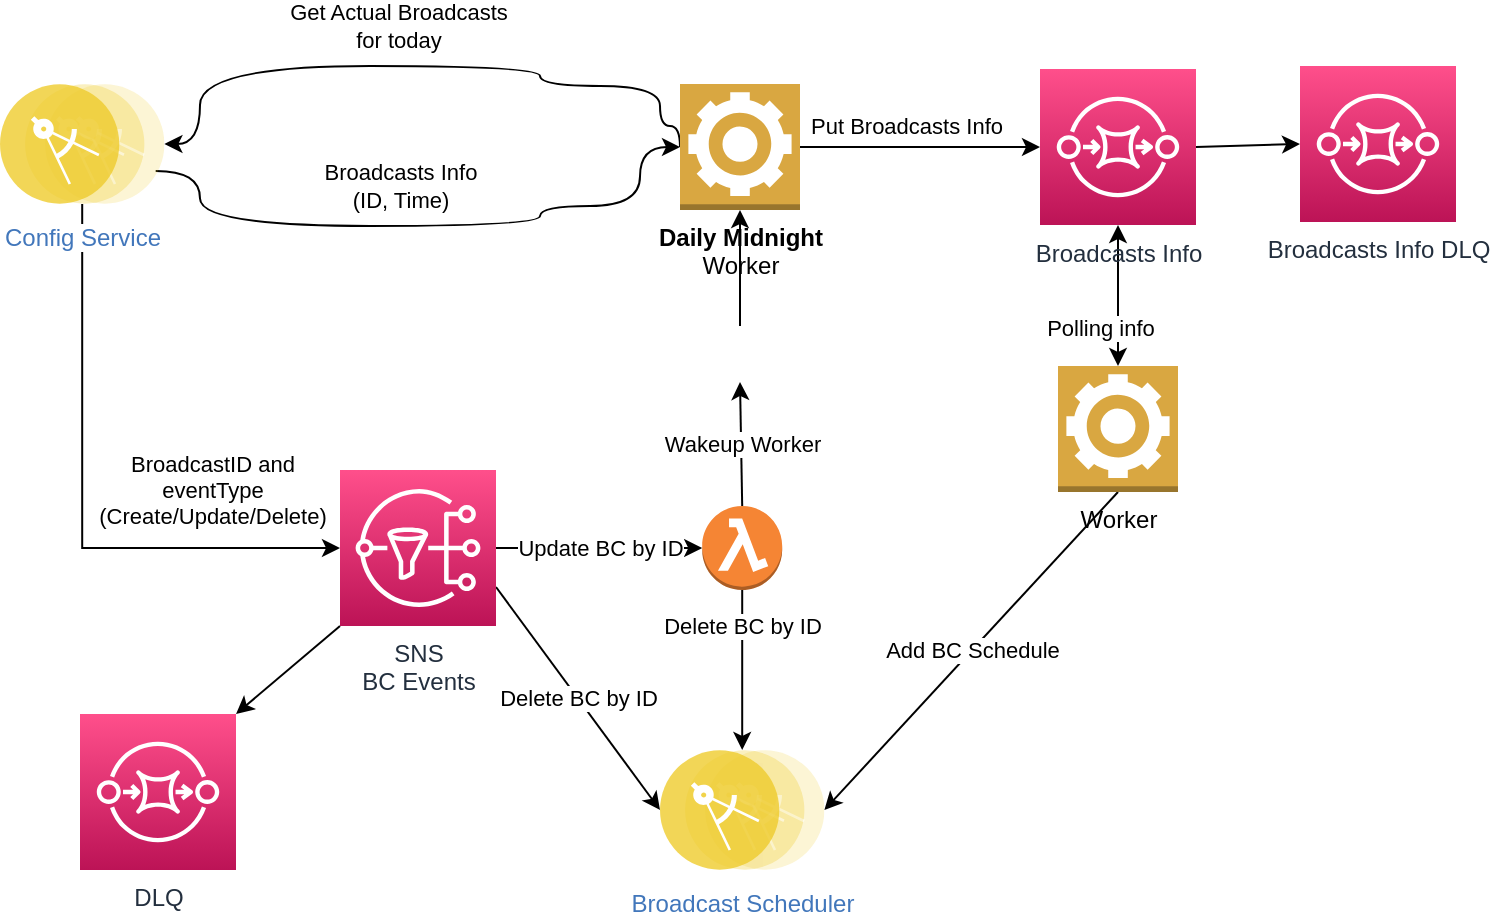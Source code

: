 <mxfile version="17.3.0" type="device" pages="3"><diagram id="-Bb0H158biBvRuLvc1aj" name="Listener"><mxGraphModel dx="1316" dy="834" grid="1" gridSize="10" guides="1" tooltips="1" connect="1" arrows="1" fold="1" page="1" pageScale="1" pageWidth="1100" pageHeight="850" math="0" shadow="0"><root><mxCell id="0"/><mxCell id="1" parent="0"/><mxCell id="agBlCVMo1HFrGYpHpt5Z-6" value="BroadcastID and&lt;br&gt;eventType&lt;br&gt;(Create/Update/Delete)" style="edgeStyle=orthogonalEdgeStyle;rounded=0;orthogonalLoop=1;jettySize=auto;html=1;exitX=0.5;exitY=1;exitDx=0;exitDy=0;startArrow=none;startFill=0;entryX=0;entryY=0.5;entryDx=0;entryDy=0;entryPerimeter=0;" edge="1" parent="1" source="agBlCVMo1HFrGYpHpt5Z-1" target="agBlCVMo1HFrGYpHpt5Z-21"><mxGeometry x="0.574" y="29" relative="1" as="geometry"><Array as="points"><mxPoint x="51" y="281"/></Array><mxPoint as="offset"/></mxGeometry></mxCell><mxCell id="agBlCVMo1HFrGYpHpt5Z-17" value="Broadcasts Info&lt;br&gt;(ID, Time)" style="edgeStyle=orthogonalEdgeStyle;curved=1;rounded=0;orthogonalLoop=1;jettySize=auto;html=1;exitX=1;exitY=0.75;exitDx=0;exitDy=0;startArrow=none;startFill=0;entryX=0;entryY=0.5;entryDx=0;entryDy=0;entryPerimeter=0;" edge="1" parent="1" source="agBlCVMo1HFrGYpHpt5Z-1" target="agBlCVMo1HFrGYpHpt5Z-12"><mxGeometry x="-0.09" y="20" relative="1" as="geometry"><Array as="points"><mxPoint x="110" y="92"/><mxPoint x="110" y="120"/><mxPoint x="280" y="120"/><mxPoint x="280" y="110"/><mxPoint x="330" y="110"/><mxPoint x="330" y="81"/></Array><mxPoint as="offset"/></mxGeometry></mxCell><mxCell id="agBlCVMo1HFrGYpHpt5Z-1" value="Config Service" style="aspect=fixed;perimeter=ellipsePerimeter;html=1;align=center;shadow=0;dashed=0;fontColor=#4277BB;labelBackgroundColor=#ffffff;fontSize=12;spacingTop=3;image;image=img/lib/ibm/applications/microservice.svg;" vertex="1" parent="1"><mxGeometry x="10" y="49" width="82.2" height="60" as="geometry"/></mxCell><mxCell id="agBlCVMo1HFrGYpHpt5Z-13" value="Get Actual Broadcasts&lt;br&gt;for today" style="rounded=0;orthogonalLoop=1;jettySize=auto;html=1;entryX=1;entryY=0.5;entryDx=0;entryDy=0;startArrow=none;startFill=0;edgeStyle=orthogonalEdgeStyle;curved=1;exitX=0;exitY=0.5;exitDx=0;exitDy=0;exitPerimeter=0;" edge="1" parent="1" source="agBlCVMo1HFrGYpHpt5Z-12" target="agBlCVMo1HFrGYpHpt5Z-1"><mxGeometry x="0.085" y="-20" relative="1" as="geometry"><Array as="points"><mxPoint x="350" y="70"/><mxPoint x="340" y="70"/><mxPoint x="340" y="50"/><mxPoint x="280" y="50"/><mxPoint x="280" y="40"/><mxPoint x="110" y="40"/><mxPoint x="110" y="79"/></Array><mxPoint x="1" as="offset"/></mxGeometry></mxCell><mxCell id="agBlCVMo1HFrGYpHpt5Z-14" value="Put Broadcasts Info" style="rounded=0;orthogonalLoop=1;jettySize=auto;html=1;exitX=1;exitY=0.5;exitDx=0;exitDy=0;exitPerimeter=0;startArrow=none;startFill=0;entryX=0;entryY=0.5;entryDx=0;entryDy=0;entryPerimeter=0;" edge="1" parent="1" source="agBlCVMo1HFrGYpHpt5Z-12" target="agBlCVMo1HFrGYpHpt5Z-33"><mxGeometry x="-0.123" y="12" relative="1" as="geometry"><mxPoint x="540" y="81.654" as="targetPoint"/><mxPoint y="1" as="offset"/></mxGeometry></mxCell><mxCell id="agBlCVMo1HFrGYpHpt5Z-12" value="&lt;b&gt;Daily Midnight&lt;br&gt;&lt;/b&gt;Worker" style="outlineConnect=0;dashed=0;verticalLabelPosition=bottom;verticalAlign=top;align=center;html=1;shape=mxgraph.aws3.worker;fillColor=#D9A741;gradientColor=none;" vertex="1" parent="1"><mxGeometry x="350" y="49" width="60" height="63" as="geometry"/></mxCell><mxCell id="agBlCVMo1HFrGYpHpt5Z-26" value="Delete BC by ID" style="rounded=0;orthogonalLoop=1;jettySize=auto;html=1;exitX=1;exitY=0.75;exitDx=0;exitDy=0;exitPerimeter=0;startArrow=none;startFill=0;entryX=0;entryY=0.5;entryDx=0;entryDy=0;" edge="1" parent="1" source="agBlCVMo1HFrGYpHpt5Z-21" target="agBlCVMo1HFrGYpHpt5Z-22"><mxGeometry relative="1" as="geometry"><mxPoint x="420" y="237.977" as="targetPoint"/></mxGeometry></mxCell><mxCell id="agBlCVMo1HFrGYpHpt5Z-27" value="Update BC by ID" style="edgeStyle=none;rounded=0;orthogonalLoop=1;jettySize=auto;html=1;exitX=1;exitY=0.5;exitDx=0;exitDy=0;exitPerimeter=0;startArrow=none;startFill=0;entryX=0;entryY=0.5;entryDx=0;entryDy=0;entryPerimeter=0;" edge="1" parent="1" source="agBlCVMo1HFrGYpHpt5Z-21" target="agBlCVMo1HFrGYpHpt5Z-28"><mxGeometry relative="1" as="geometry"><mxPoint x="420" y="270" as="targetPoint"/></mxGeometry></mxCell><mxCell id="8nMkqjkr9yVX-f_p-y4v-2" style="rounded=0;orthogonalLoop=1;jettySize=auto;html=1;exitX=0;exitY=1;exitDx=0;exitDy=0;exitPerimeter=0;entryX=1;entryY=0;entryDx=0;entryDy=0;entryPerimeter=0;startArrow=none;startFill=0;" edge="1" parent="1" source="agBlCVMo1HFrGYpHpt5Z-21" target="8nMkqjkr9yVX-f_p-y4v-1"><mxGeometry relative="1" as="geometry"/></mxCell><mxCell id="agBlCVMo1HFrGYpHpt5Z-21" value="SNS&lt;br&gt;BC Events" style="sketch=0;points=[[0,0,0],[0.25,0,0],[0.5,0,0],[0.75,0,0],[1,0,0],[0,1,0],[0.25,1,0],[0.5,1,0],[0.75,1,0],[1,1,0],[0,0.25,0],[0,0.5,0],[0,0.75,0],[1,0.25,0],[1,0.5,0],[1,0.75,0]];outlineConnect=0;fontColor=#232F3E;gradientColor=#FF4F8B;gradientDirection=north;fillColor=#BC1356;strokeColor=#ffffff;dashed=0;verticalLabelPosition=bottom;verticalAlign=top;align=center;html=1;fontSize=12;fontStyle=0;aspect=fixed;shape=mxgraph.aws4.resourceIcon;resIcon=mxgraph.aws4.sns;" vertex="1" parent="1"><mxGeometry x="180" y="242" width="78" height="78" as="geometry"/></mxCell><UserObject label="Broadcast Scheduler" link="data:page/id,s8kXBIu_I9Y_4BusP3p6" id="agBlCVMo1HFrGYpHpt5Z-22"><mxCell style="aspect=fixed;perimeter=ellipsePerimeter;html=1;align=center;shadow=0;dashed=0;fontColor=#4277BB;labelBackgroundColor=#ffffff;fontSize=12;spacingTop=3;image;image=img/lib/ibm/applications/microservice.svg;" vertex="1" parent="1"><mxGeometry x="340" y="382" width="82.2" height="60" as="geometry"/></mxCell></UserObject><mxCell id="agBlCVMo1HFrGYpHpt5Z-29" value="Delete BC by ID" style="edgeStyle=none;rounded=0;orthogonalLoop=1;jettySize=auto;html=1;exitX=0.5;exitY=1;exitDx=0;exitDy=0;exitPerimeter=0;entryX=0.5;entryY=0;entryDx=0;entryDy=0;startArrow=none;startFill=0;" edge="1" parent="1" source="agBlCVMo1HFrGYpHpt5Z-28" target="agBlCVMo1HFrGYpHpt5Z-22"><mxGeometry x="-0.55" relative="1" as="geometry"><mxPoint as="offset"/></mxGeometry></mxCell><mxCell id="agBlCVMo1HFrGYpHpt5Z-31" value="Wakeup Worker" style="edgeStyle=none;rounded=0;orthogonalLoop=1;jettySize=auto;html=1;exitX=0.5;exitY=0;exitDx=0;exitDy=0;exitPerimeter=0;entryX=0.5;entryY=1;entryDx=0;entryDy=0;startArrow=none;startFill=0;" edge="1" parent="1" source="agBlCVMo1HFrGYpHpt5Z-28" target="agBlCVMo1HFrGYpHpt5Z-30"><mxGeometry relative="1" as="geometry"/></mxCell><mxCell id="agBlCVMo1HFrGYpHpt5Z-28" value="" style="outlineConnect=0;dashed=0;verticalLabelPosition=bottom;verticalAlign=top;align=center;html=1;shape=mxgraph.aws3.lambda_function;fillColor=#F58534;gradientColor=none;" vertex="1" parent="1"><mxGeometry x="361.1" y="260" width="40" height="42" as="geometry"/></mxCell><mxCell id="agBlCVMo1HFrGYpHpt5Z-32" style="edgeStyle=none;rounded=0;orthogonalLoop=1;jettySize=auto;html=1;exitX=0.5;exitY=0;exitDx=0;exitDy=0;entryX=0.5;entryY=1;entryDx=0;entryDy=0;entryPerimeter=0;startArrow=none;startFill=0;" edge="1" parent="1" source="agBlCVMo1HFrGYpHpt5Z-30" target="agBlCVMo1HFrGYpHpt5Z-12"><mxGeometry relative="1" as="geometry"/></mxCell><mxCell id="agBlCVMo1HFrGYpHpt5Z-30" value="" style="shape=image;html=1;verticalAlign=top;verticalLabelPosition=bottom;labelBackgroundColor=#ffffff;imageAspect=0;aspect=fixed;image=https://cdn0.iconfinder.com/data/icons/math-business-icon-set/93/1_15-128.png" vertex="1" parent="1"><mxGeometry x="366" y="170" width="28" height="28" as="geometry"/></mxCell><mxCell id="agBlCVMo1HFrGYpHpt5Z-36" style="edgeStyle=none;rounded=0;orthogonalLoop=1;jettySize=auto;html=1;exitX=1;exitY=0.5;exitDx=0;exitDy=0;exitPerimeter=0;entryX=0;entryY=0.5;entryDx=0;entryDy=0;entryPerimeter=0;startArrow=none;startFill=0;" edge="1" parent="1" source="agBlCVMo1HFrGYpHpt5Z-33" target="agBlCVMo1HFrGYpHpt5Z-35"><mxGeometry relative="1" as="geometry"/></mxCell><mxCell id="agBlCVMo1HFrGYpHpt5Z-37" value="Polling info" style="edgeStyle=none;rounded=0;orthogonalLoop=1;jettySize=auto;html=1;exitX=0.5;exitY=1;exitDx=0;exitDy=0;exitPerimeter=0;startArrow=classic;startFill=1;" edge="1" parent="1" source="agBlCVMo1HFrGYpHpt5Z-33" target="agBlCVMo1HFrGYpHpt5Z-34"><mxGeometry x="0.433" y="-9" relative="1" as="geometry"><mxPoint y="1" as="offset"/></mxGeometry></mxCell><mxCell id="agBlCVMo1HFrGYpHpt5Z-33" value="Broadcasts Info" style="sketch=0;points=[[0,0,0],[0.25,0,0],[0.5,0,0],[0.75,0,0],[1,0,0],[0,1,0],[0.25,1,0],[0.5,1,0],[0.75,1,0],[1,1,0],[0,0.25,0],[0,0.5,0],[0,0.75,0],[1,0.25,0],[1,0.5,0],[1,0.75,0]];outlineConnect=0;fontColor=#232F3E;gradientColor=#FF4F8B;gradientDirection=north;fillColor=#BC1356;strokeColor=#ffffff;dashed=0;verticalLabelPosition=bottom;verticalAlign=top;align=center;html=1;fontSize=12;fontStyle=0;aspect=fixed;shape=mxgraph.aws4.resourceIcon;resIcon=mxgraph.aws4.sqs;" vertex="1" parent="1"><mxGeometry x="530" y="41.5" width="78" height="78" as="geometry"/></mxCell><mxCell id="agBlCVMo1HFrGYpHpt5Z-40" value="Add BC Schedule" style="edgeStyle=none;rounded=0;orthogonalLoop=1;jettySize=auto;html=1;exitX=0.5;exitY=1;exitDx=0;exitDy=0;exitPerimeter=0;entryX=1;entryY=0.5;entryDx=0;entryDy=0;startArrow=none;startFill=0;" edge="1" parent="1" source="agBlCVMo1HFrGYpHpt5Z-34" target="agBlCVMo1HFrGYpHpt5Z-22"><mxGeometry relative="1" as="geometry"/></mxCell><mxCell id="agBlCVMo1HFrGYpHpt5Z-34" value="Worker" style="outlineConnect=0;dashed=0;verticalLabelPosition=bottom;verticalAlign=top;align=center;html=1;shape=mxgraph.aws3.worker;fillColor=#D9A741;gradientColor=none;" vertex="1" parent="1"><mxGeometry x="539" y="190" width="60" height="63" as="geometry"/></mxCell><mxCell id="agBlCVMo1HFrGYpHpt5Z-35" value="Broadcasts Info DLQ" style="sketch=0;points=[[0,0,0],[0.25,0,0],[0.5,0,0],[0.75,0,0],[1,0,0],[0,1,0],[0.25,1,0],[0.5,1,0],[0.75,1,0],[1,1,0],[0,0.25,0],[0,0.5,0],[0,0.75,0],[1,0.25,0],[1,0.5,0],[1,0.75,0]];outlineConnect=0;fontColor=#232F3E;gradientColor=#FF4F8B;gradientDirection=north;fillColor=#BC1356;strokeColor=#ffffff;dashed=0;verticalLabelPosition=bottom;verticalAlign=top;align=center;html=1;fontSize=12;fontStyle=0;aspect=fixed;shape=mxgraph.aws4.resourceIcon;resIcon=mxgraph.aws4.sqs;" vertex="1" parent="1"><mxGeometry x="660" y="40" width="78" height="78" as="geometry"/></mxCell><mxCell id="8nMkqjkr9yVX-f_p-y4v-1" value="DLQ" style="sketch=0;points=[[0,0,0],[0.25,0,0],[0.5,0,0],[0.75,0,0],[1,0,0],[0,1,0],[0.25,1,0],[0.5,1,0],[0.75,1,0],[1,1,0],[0,0.25,0],[0,0.5,0],[0,0.75,0],[1,0.25,0],[1,0.5,0],[1,0.75,0]];outlineConnect=0;fontColor=#232F3E;gradientColor=#FF4F8B;gradientDirection=north;fillColor=#BC1356;strokeColor=#ffffff;dashed=0;verticalLabelPosition=bottom;verticalAlign=top;align=center;html=1;fontSize=12;fontStyle=0;aspect=fixed;shape=mxgraph.aws4.resourceIcon;resIcon=mxgraph.aws4.sqs;" vertex="1" parent="1"><mxGeometry x="50" y="364" width="78" height="78" as="geometry"/></mxCell></root></mxGraphModel></diagram><diagram id="s8kXBIu_I9Y_4BusP3p6" name="Scheduler"><mxGraphModel dx="1316" dy="834" grid="1" gridSize="10" guides="1" tooltips="1" connect="1" arrows="1" fold="1" page="1" pageScale="1" pageWidth="1100" pageHeight="850" math="0" shadow="0"><root><mxCell id="0"/><mxCell id="1" parent="0"/><mxCell id="yP23DhAnHr2Arf2oZ5I1-1" value="AWS Aurora" style="swimlane;html=1;fontColor=#1010A3;" vertex="1" parent="1"><mxGeometry x="190" y="230" width="200" height="125" as="geometry"/></mxCell><mxCell id="yP23DhAnHr2Arf2oZ5I1-2" value="AWS RDS PostgreSQL" style="swimlane;html=1;fontColor=#1010A3;" vertex="1" parent="yP23DhAnHr2Arf2oZ5I1-1"><mxGeometry x="20" y="25.5" width="160" height="94" as="geometry"/></mxCell><mxCell id="yP23DhAnHr2Arf2oZ5I1-3" value="BroadCast Schedule" style="aspect=fixed;html=1;points=[];align=center;image;fontSize=12;image=img/lib/azure2/databases/Azure_Database_PostgreSQL_Server.svg;fontColor=default;fontStyle=1" vertex="1" parent="yP23DhAnHr2Arf2oZ5I1-2"><mxGeometry x="57.24" y="25" width="33.01" height="44" as="geometry"/></mxCell><mxCell id="zgRh3wq5NoHpjgVpb-Wm-1" value="" style="ellipse;html=1;shape=startState;fillColor=#000000;strokeColor=#ff0000;" vertex="1" parent="1"><mxGeometry x="60" y="125" width="30" height="30" as="geometry"/></mxCell><mxCell id="zgRh3wq5NoHpjgVpb-Wm-2" value="Add BC Schedule" style="edgeStyle=orthogonalEdgeStyle;html=1;verticalAlign=bottom;endArrow=open;endSize=8;strokeColor=#ff0000;rounded=0;entryX=0;entryY=0.5;entryDx=0;entryDy=0;exitX=1;exitY=0.5;exitDx=0;exitDy=0;" edge="1" source="zgRh3wq5NoHpjgVpb-Wm-1" parent="1" target="zgRh3wq5NoHpjgVpb-Wm-3"><mxGeometry x="-0.143" y="5" relative="1" as="geometry"><mxPoint x="75" y="215" as="targetPoint"/><mxPoint as="offset"/></mxGeometry></mxCell><mxCell id="HDdx_HV_hoRKFRpaemlK-1" style="edgeStyle=none;rounded=0;orthogonalLoop=1;jettySize=auto;html=1;exitX=0.5;exitY=1;exitDx=0;exitDy=0;entryX=0.5;entryY=0;entryDx=0;entryDy=0;startArrow=none;startFill=0;" edge="1" parent="1" source="zgRh3wq5NoHpjgVpb-Wm-3" target="yP23DhAnHr2Arf2oZ5I1-1"><mxGeometry relative="1" as="geometry"/></mxCell><mxCell id="41rAq4j0G_OMg07Qi0Df-5" style="edgeStyle=orthogonalEdgeStyle;rounded=0;orthogonalLoop=1;jettySize=auto;html=1;exitX=1;exitY=0.5;exitDx=0;exitDy=0;entryX=0;entryY=0.75;entryDx=0;entryDy=0;startArrow=none;startFill=0;" edge="1" parent="1" source="zgRh3wq5NoHpjgVpb-Wm-3" target="EpwJgMRHJg1XTBKFonrX-2"><mxGeometry relative="1" as="geometry"><mxPoint x="420" y="95" as="targetPoint"/></mxGeometry></mxCell><mxCell id="zgRh3wq5NoHpjgVpb-Wm-3" value="Save Broadcast Info&lt;br&gt;(ID, Time, UserID)" style="rounded=1;whiteSpace=wrap;html=1;" vertex="1" parent="1"><mxGeometry x="230" y="110" width="120" height="60" as="geometry"/></mxCell><mxCell id="41rAq4j0G_OMg07Qi0Df-4" style="edgeStyle=orthogonalEdgeStyle;rounded=0;orthogonalLoop=1;jettySize=auto;html=1;exitX=1;exitY=0.5;exitDx=0;exitDy=0;entryX=0;entryY=0.25;entryDx=0;entryDy=0;startArrow=none;startFill=0;" edge="1" parent="1" source="CousUF1Z42wKdG19r4-p-1" target="EpwJgMRHJg1XTBKFonrX-2"><mxGeometry relative="1" as="geometry"><mxPoint x="420" y="95" as="targetPoint"/></mxGeometry></mxCell><mxCell id="CousUF1Z42wKdG19r4-p-1" value="Delete Broadcast Info" style="rounded=1;whiteSpace=wrap;html=1;" vertex="1" parent="1"><mxGeometry x="230" y="30" width="120" height="60" as="geometry"/></mxCell><mxCell id="41rAq4j0G_OMg07Qi0Df-1" value="Delete BC by ID" style="rounded=0;orthogonalLoop=1;jettySize=auto;html=1;exitX=0.5;exitY=0;exitDx=0;exitDy=0;startArrow=none;startFill=0;entryX=0;entryY=0.5;entryDx=0;entryDy=0;edgeStyle=orthogonalEdgeStyle;" edge="1" parent="1" source="zgRh3wq5NoHpjgVpb-Wm-1" target="CousUF1Z42wKdG19r4-p-1"><mxGeometry relative="1" as="geometry"><mxPoint x="258" y="300.5" as="sourcePoint"/><mxPoint x="340" y="412" as="targetPoint"/></mxGeometry></mxCell><mxCell id="CU7K42SCtCX7LM6ArmLk-2" value="OnTime" style="edgeStyle=orthogonalEdgeStyle;rounded=0;orthogonalLoop=1;jettySize=auto;html=1;exitX=0.5;exitY=1;exitDx=0;exitDy=0;exitPerimeter=0;entryX=0.5;entryY=0;entryDx=0;entryDy=0;startArrow=none;startFill=0;" edge="1" parent="1" source="41rAq4j0G_OMg07Qi0Df-2" target="UYMLwoMpCwS4bPOMKTqW-5"><mxGeometry relative="1" as="geometry"><mxPoint x="979" y="180" as="targetPoint"/></mxGeometry></mxCell><mxCell id="41rAq4j0G_OMg07Qi0Df-2" value="" style="sketch=0;points=[[0,0,0],[0.25,0,0],[0.5,0,0],[0.75,0,0],[1,0,0],[0,1,0],[0.25,1,0],[0.5,1,0],[0.75,1,0],[1,1,0],[0,0.25,0],[0,0.5,0],[0,0.75,0],[1,0.25,0],[1,0.5,0],[1,0.75,0]];points=[[0,0,0],[0.25,0,0],[0.5,0,0],[0.75,0,0],[1,0,0],[0,1,0],[0.25,1,0],[0.5,1,0],[0.75,1,0],[1,1,0],[0,0.25,0],[0,0.5,0],[0,0.75,0],[1,0.25,0],[1,0.5,0],[1,0.75,0]];outlineConnect=0;fontColor=#232F3E;gradientColor=#F34482;gradientDirection=north;fillColor=#BC1356;strokeColor=#ffffff;dashed=0;verticalLabelPosition=bottom;verticalAlign=top;align=center;html=1;fontSize=12;fontStyle=0;aspect=fixed;shape=mxgraph.aws4.resourceIcon;resIcon=mxgraph.aws4.cloudwatch_2;" vertex="1" parent="1"><mxGeometry x="760" y="60" width="78" height="78" as="geometry"/></mxCell><mxCell id="41rAq4j0G_OMg07Qi0Df-7" value="Update Rule" style="edgeStyle=orthogonalEdgeStyle;rounded=0;orthogonalLoop=1;jettySize=auto;html=1;exitX=1;exitY=0.5;exitDx=0;exitDy=0;entryX=0;entryY=0.5;entryDx=0;entryDy=0;entryPerimeter=0;startArrow=none;startFill=0;" edge="1" parent="1" source="EpwJgMRHJg1XTBKFonrX-2" target="41rAq4j0G_OMg07Qi0Df-2"><mxGeometry relative="1" as="geometry"><mxPoint x="800" y="95" as="sourcePoint"/></mxGeometry></mxCell><mxCell id="EpwJgMRHJg1XTBKFonrX-4" value="" style="group" vertex="1" connectable="0" parent="1"><mxGeometry x="435" y="60" width="230" height="80" as="geometry"/></mxCell><mxCell id="EpwJgMRHJg1XTBKFonrX-2" value="" style="rounded=0;whiteSpace=wrap;html=1;" vertex="1" parent="EpwJgMRHJg1XTBKFonrX-4"><mxGeometry width="230" height="80" as="geometry"/></mxCell><mxCell id="EpwJgMRHJg1XTBKFonrX-1" value="" style="outlineConnect=0;dashed=0;verticalLabelPosition=bottom;verticalAlign=top;align=center;html=1;shape=mxgraph.aws3.lambda_function;fillColor=#F58534;gradientColor=none;" vertex="1" parent="EpwJgMRHJg1XTBKFonrX-4"><mxGeometry width="40" height="42" as="geometry"/></mxCell><mxCell id="EpwJgMRHJg1XTBKFonrX-3" value="Get the Earliest&lt;br&gt;Broadcast Info" style="rounded=1;whiteSpace=wrap;html=1;" vertex="1" parent="EpwJgMRHJg1XTBKFonrX-4"><mxGeometry x="90" y="10" width="120" height="60" as="geometry"/></mxCell><mxCell id="EpwJgMRHJg1XTBKFonrX-5" style="edgeStyle=orthogonalEdgeStyle;rounded=0;orthogonalLoop=1;jettySize=auto;html=1;exitX=1;exitY=0.25;exitDx=0;exitDy=0;entryX=0;entryY=0.5;entryDx=0;entryDy=0;startArrow=none;startFill=0;" edge="1" parent="1" source="yP23DhAnHr2Arf2oZ5I1-1" target="EpwJgMRHJg1XTBKFonrX-3"><mxGeometry relative="1" as="geometry"><Array as="points"><mxPoint x="480" y="275"/><mxPoint x="480" y="100"/></Array></mxGeometry></mxCell><mxCell id="EpwJgMRHJg1XTBKFonrX-12" value="" style="group" vertex="1" connectable="0" parent="1"><mxGeometry x="694" y="180" width="210" height="110" as="geometry"/></mxCell><mxCell id="UYMLwoMpCwS4bPOMKTqW-5" value="" style="rounded=0;whiteSpace=wrap;html=1;" vertex="1" parent="EpwJgMRHJg1XTBKFonrX-12"><mxGeometry width="210" height="110" as="geometry"/></mxCell><mxCell id="UYMLwoMpCwS4bPOMKTqW-6" value="" style="outlineConnect=0;dashed=0;verticalLabelPosition=bottom;verticalAlign=top;align=center;html=1;shape=mxgraph.aws3.lambda_function;fillColor=#F58534;gradientColor=none;" vertex="1" parent="EpwJgMRHJg1XTBKFonrX-12"><mxGeometry width="40" height="42" as="geometry"/></mxCell><mxCell id="UYMLwoMpCwS4bPOMKTqW-7" value="&lt;span style=&quot;font-size: 11px ; background-color: rgb(255 , 255 , 255)&quot;&gt;Get&amp;amp;Delete first and&lt;/span&gt;&lt;br style=&quot;font-size: 11px&quot;&gt;&lt;span style=&quot;font-size: 11px ; background-color: rgb(255 , 255 , 255)&quot;&gt;all following next 5 mins&lt;/span&gt;" style="rounded=1;whiteSpace=wrap;html=1;" vertex="1" parent="EpwJgMRHJg1XTBKFonrX-12"><mxGeometry x="70" y="30" width="120" height="60" as="geometry"/></mxCell><mxCell id="EpwJgMRHJg1XTBKFonrX-11" style="edgeStyle=orthogonalEdgeStyle;rounded=0;orthogonalLoop=1;jettySize=auto;html=1;exitX=0;exitY=0.5;exitDx=0;exitDy=0;entryX=0.283;entryY=1;entryDx=0;entryDy=0;entryPerimeter=0;startArrow=none;startFill=0;" edge="1" parent="1" source="UYMLwoMpCwS4bPOMKTqW-7" target="EpwJgMRHJg1XTBKFonrX-2"><mxGeometry relative="1" as="geometry"><Array as="points"><mxPoint x="500" y="240"/></Array></mxGeometry></mxCell><mxCell id="jytv4qmRRNJYmUWuBCVd-2" style="edgeStyle=orthogonalEdgeStyle;rounded=1;orthogonalLoop=1;jettySize=auto;html=1;exitX=1;exitY=0.5;exitDx=0;exitDy=0;exitPerimeter=0;entryX=0;entryY=0.5;entryDx=0;entryDy=0;fontSize=11;startArrow=none;startFill=0;endArrow=classic;endFill=1;" edge="1" parent="1" source="EpwJgMRHJg1XTBKFonrX-13" target="jytv4qmRRNJYmUWuBCVd-1"><mxGeometry relative="1" as="geometry"/></mxCell><mxCell id="tM63hMKdNVazGe695Pur-2" style="rounded=1;orthogonalLoop=1;jettySize=auto;html=1;exitX=0;exitY=1;exitDx=0;exitDy=0;exitPerimeter=0;entryX=1;entryY=0;entryDx=0;entryDy=0;entryPerimeter=0;fontSize=11;startArrow=none;startFill=0;endArrow=classic;endFill=1;" edge="1" parent="1" source="EpwJgMRHJg1XTBKFonrX-13" target="tM63hMKdNVazGe695Pur-1"><mxGeometry relative="1" as="geometry"/></mxCell><mxCell id="EpwJgMRHJg1XTBKFonrX-13" value="" style="sketch=0;points=[[0,0,0],[0.25,0,0],[0.5,0,0],[0.75,0,0],[1,0,0],[0,1,0],[0.25,1,0],[0.5,1,0],[0.75,1,0],[1,1,0],[0,0.25,0],[0,0.5,0],[0,0.75,0],[1,0.25,0],[1,0.5,0],[1,0.75,0]];outlineConnect=0;fontColor=#232F3E;gradientColor=#FF4F8B;gradientDirection=north;fillColor=#BC1356;strokeColor=#ffffff;dashed=0;verticalLabelPosition=bottom;verticalAlign=top;align=center;html=1;fontSize=12;fontStyle=0;aspect=fixed;shape=mxgraph.aws4.resourceIcon;resIcon=mxgraph.aws4.sns;" vertex="1" parent="1"><mxGeometry x="760" y="341" width="78" height="78" as="geometry"/></mxCell><mxCell id="EpwJgMRHJg1XTBKFonrX-14" style="edgeStyle=orthogonalEdgeStyle;rounded=0;orthogonalLoop=1;jettySize=auto;html=1;exitX=0.5;exitY=1;exitDx=0;exitDy=0;entryX=0.5;entryY=0;entryDx=0;entryDy=0;entryPerimeter=0;startArrow=none;startFill=0;" edge="1" parent="1" source="UYMLwoMpCwS4bPOMKTqW-5" target="EpwJgMRHJg1XTBKFonrX-13"><mxGeometry relative="1" as="geometry"/></mxCell><mxCell id="Fy08r-ou0ePwX-In2Bx4-2" style="edgeStyle=none;rounded=1;orthogonalLoop=1;jettySize=auto;html=1;exitX=0;exitY=0.5;exitDx=0;exitDy=0;exitPerimeter=0;entryX=1;entryY=0.25;entryDx=0;entryDy=0;fontSize=11;startArrow=none;startFill=0;endArrow=none;endFill=0;dashed=1;" edge="1" parent="1" source="Fy08r-ou0ePwX-In2Bx4-1" target="UYMLwoMpCwS4bPOMKTqW-7"><mxGeometry relative="1" as="geometry"/></mxCell><mxCell id="Fy08r-ou0ePwX-In2Bx4-1" value="&lt;code class=&quot;sql keyword&quot; style=&quot;box-sizing: border-box; border-radius: 2px; padding: 0px; background: inherit; color: rgb(68, 36, 169); font-family: &amp;quot;fira code&amp;quot;, monospace; font-size: 11px; text-align: left;&quot;&gt;DELETE&lt;/code&gt;&lt;span style=&quot;font-family: &amp;quot;fira code&amp;quot;, monospace; font-size: 11px; text-align: left;&quot;&gt;&amp;nbsp;&lt;/span&gt;&lt;code class=&quot;sql keyword&quot; style=&quot;box-sizing: border-box; border-radius: 2px; padding: 0px; background: inherit; color: rgb(68, 36, 169); font-family: &amp;quot;fira code&amp;quot;, monospace; font-size: 11px; text-align: left;&quot;&gt;FROM&lt;/code&gt;&lt;span style=&quot;font-family: &amp;quot;fira code&amp;quot;, monospace; font-size: 11px; text-align: left;&quot;&gt;&amp;nbsp;&lt;/span&gt;&lt;code class=&quot;sql plain&quot; style=&quot;box-sizing: border-box; border-radius: 2px; padding: 0px; background: inherit; font-family: &amp;quot;fira code&amp;quot;, monospace; font-size: 11px; text-align: left;&quot;&gt;table RETURNING *;&lt;/code&gt;" style="shape=note;whiteSpace=wrap;html=1;backgroundOutline=1;darkOpacity=0.05;fontSize=11;" vertex="1" parent="1"><mxGeometry x="930" y="205" width="160" height="60" as="geometry"/></mxCell><UserObject label="Broadcast Task Processor" link="data:page/id,uAiT3meOg9REKcwdYOHg" id="jytv4qmRRNJYmUWuBCVd-1"><mxCell style="aspect=fixed;perimeter=ellipsePerimeter;html=1;align=center;shadow=0;dashed=0;fontColor=#4277BB;labelBackgroundColor=#ffffff;fontSize=12;spacingTop=3;image;image=img/lib/ibm/applications/microservice.svg;" vertex="1" parent="1"><mxGeometry x="930" y="350" width="82.2" height="60" as="geometry"/></mxCell></UserObject><mxCell id="tM63hMKdNVazGe695Pur-1" value="DLQ" style="sketch=0;points=[[0,0,0],[0.25,0,0],[0.5,0,0],[0.75,0,0],[1,0,0],[0,1,0],[0.25,1,0],[0.5,1,0],[0.75,1,0],[1,1,0],[0,0.25,0],[0,0.5,0],[0,0.75,0],[1,0.25,0],[1,0.5,0],[1,0.75,0]];outlineConnect=0;fontColor=#232F3E;gradientColor=#FF4F8B;gradientDirection=north;fillColor=#BC1356;strokeColor=#ffffff;dashed=0;verticalLabelPosition=bottom;verticalAlign=top;align=center;html=1;fontSize=12;fontStyle=0;aspect=fixed;shape=mxgraph.aws4.resourceIcon;resIcon=mxgraph.aws4.sqs;" vertex="1" parent="1"><mxGeometry x="650" y="440" width="78" height="78" as="geometry"/></mxCell></root></mxGraphModel></diagram><diagram id="uAiT3meOg9REKcwdYOHg" name="TaskProcessor"><mxGraphModel dx="1316" dy="834" grid="1" gridSize="10" guides="1" tooltips="1" connect="1" arrows="1" fold="1" page="1" pageScale="1" pageWidth="1100" pageHeight="850" math="0" shadow="0"><root><mxCell id="0"/><mxCell id="1" parent="0"/><mxCell id="12oS3YBDlMcFENdRsD3m-1" value="Config Service" style="aspect=fixed;perimeter=ellipsePerimeter;html=1;align=center;shadow=0;dashed=0;fontColor=#4277BB;labelBackgroundColor=#ffffff;fontSize=12;spacingTop=3;image;image=img/lib/ibm/applications/microservice.svg;" vertex="1" parent="1"><mxGeometry x="900" y="120" width="82.2" height="60" as="geometry"/></mxCell><mxCell id="12oS3YBDlMcFENdRsD3m-2" value="UserID, Contact , Lists, Segements" style="edgeStyle=orthogonalEdgeStyle;rounded=0;orthogonalLoop=1;jettySize=auto;html=1;exitX=0;exitY=0.5;exitDx=0;exitDy=0;entryX=1;entryY=0.5;entryDx=0;entryDy=0;startArrow=none;startFill=0;" edge="1" parent="1" source="12oS3YBDlMcFENdRsD3m-1" target="12oS3YBDlMcFENdRsD3m-4"><mxGeometry relative="1" as="geometry"/></mxCell><mxCell id="12oS3YBDlMcFENdRsD3m-3" style="edgeStyle=orthogonalEdgeStyle;rounded=0;orthogonalLoop=1;jettySize=auto;html=1;exitX=0.5;exitY=1;exitDx=0;exitDy=0;entryX=0.5;entryY=0;entryDx=0;entryDy=0;startArrow=none;startFill=0;" edge="1" parent="1" source="12oS3YBDlMcFENdRsD3m-4" target="12oS3YBDlMcFENdRsD3m-7"><mxGeometry relative="1" as="geometry"/></mxCell><mxCell id="12oS3YBDlMcFENdRsD3m-4" value="Get BC Config" style="rounded=1;whiteSpace=wrap;html=1;" vertex="1" parent="1"><mxGeometry x="530" y="120" width="120" height="60" as="geometry"/></mxCell><mxCell id="12oS3YBDlMcFENdRsD3m-5" value="Message Template, Contact" style="edgeStyle=orthogonalEdgeStyle;rounded=0;orthogonalLoop=1;jettySize=auto;html=1;exitX=1;exitY=0.25;exitDx=0;exitDy=0;entryX=0;entryY=0.25;entryDx=0;entryDy=0;startArrow=none;startFill=0;" edge="1" parent="1" source="12oS3YBDlMcFENdRsD3m-7" target="12oS3YBDlMcFENdRsD3m-9"><mxGeometry relative="1" as="geometry"/></mxCell><mxCell id="12oS3YBDlMcFENdRsD3m-6" style="edgeStyle=orthogonalEdgeStyle;rounded=0;orthogonalLoop=1;jettySize=auto;html=1;exitX=0.5;exitY=1;exitDx=0;exitDy=0;entryX=0.5;entryY=0;entryDx=0;entryDy=0;startArrow=none;startFill=0;" edge="1" parent="1" source="12oS3YBDlMcFENdRsD3m-7" target="12oS3YBDlMcFENdRsD3m-16"><mxGeometry relative="1" as="geometry"/></mxCell><mxCell id="12oS3YBDlMcFENdRsD3m-7" value="Build Message for Each Contact" style="rounded=1;whiteSpace=wrap;html=1;" vertex="1" parent="1"><mxGeometry x="530" y="220" width="120" height="60" as="geometry"/></mxCell><mxCell id="12oS3YBDlMcFENdRsD3m-8" value="Personalized Message" style="edgeStyle=orthogonalEdgeStyle;rounded=0;orthogonalLoop=1;jettySize=auto;html=1;exitX=0;exitY=0.75;exitDx=0;exitDy=0;entryX=1;entryY=0.75;entryDx=0;entryDy=0;startArrow=none;startFill=0;" edge="1" parent="1" source="12oS3YBDlMcFENdRsD3m-9" target="12oS3YBDlMcFENdRsD3m-7"><mxGeometry relative="1" as="geometry"/></mxCell><mxCell id="12oS3YBDlMcFENdRsD3m-9" value="Message Builder" style="aspect=fixed;perimeter=ellipsePerimeter;html=1;align=center;shadow=0;dashed=0;fontColor=#4277BB;labelBackgroundColor=#ffffff;fontSize=12;spacingTop=3;image;image=img/lib/ibm/applications/microservice.svg;" vertex="1" parent="1"><mxGeometry x="900" y="230" width="82.2" height="60" as="geometry"/></mxCell><mxCell id="12oS3YBDlMcFENdRsD3m-10" style="edgeStyle=orthogonalEdgeStyle;rounded=1;orthogonalLoop=1;jettySize=auto;html=1;exitX=1;exitY=0.75;exitDx=0;exitDy=0;entryX=0;entryY=0.5;entryDx=0;entryDy=0;fontSize=11;startArrow=none;startFill=0;endArrow=classic;endFill=1;" edge="1" parent="1" source="12oS3YBDlMcFENdRsD3m-11" target="12oS3YBDlMcFENdRsD3m-18"><mxGeometry relative="1" as="geometry"><Array as="points"><mxPoint x="430" y="410"/></Array></mxGeometry></mxCell><mxCell id="12oS3YBDlMcFENdRsD3m-11" value="AWS Aurora" style="swimlane;html=1;fontColor=#1010A3;" vertex="1" parent="1"><mxGeometry x="250" y="300" width="180" height="150" as="geometry"/></mxCell><mxCell id="12oS3YBDlMcFENdRsD3m-12" value="AWS RDS PostgreSQL" style="swimlane;html=1;fontColor=#1010A3;" vertex="1" parent="12oS3YBDlMcFENdRsD3m-11"><mxGeometry x="10" y="30" width="160" height="104" as="geometry"/></mxCell><mxCell id="12oS3YBDlMcFENdRsD3m-13" value="BroadCast Tasks" style="aspect=fixed;html=1;points=[];align=center;image;fontSize=12;image=img/lib/azure2/databases/Azure_Database_PostgreSQL_Server.svg;fontColor=default;fontStyle=1" vertex="1" parent="12oS3YBDlMcFENdRsD3m-12"><mxGeometry x="59.74" y="25" width="40.51" height="54" as="geometry"/></mxCell><mxCell id="12oS3YBDlMcFENdRsD3m-14" style="edgeStyle=orthogonalEdgeStyle;orthogonalLoop=1;jettySize=auto;html=1;exitX=0;exitY=0.5;exitDx=0;exitDy=0;entryX=1;entryY=0.25;entryDx=0;entryDy=0;startArrow=none;startFill=0;rounded=1;" edge="1" parent="1" source="12oS3YBDlMcFENdRsD3m-16" target="12oS3YBDlMcFENdRsD3m-11"><mxGeometry relative="1" as="geometry"/></mxCell><mxCell id="12oS3YBDlMcFENdRsD3m-15" style="edgeStyle=none;rounded=1;orthogonalLoop=1;jettySize=auto;html=1;exitX=0.5;exitY=1;exitDx=0;exitDy=0;entryX=0.5;entryY=0;entryDx=0;entryDy=0;fontSize=11;startArrow=none;startFill=0;endArrow=classic;endFill=1;" edge="1" parent="1" source="12oS3YBDlMcFENdRsD3m-16" target="12oS3YBDlMcFENdRsD3m-18"><mxGeometry relative="1" as="geometry"/></mxCell><mxCell id="12oS3YBDlMcFENdRsD3m-16" value="Save Tasks" style="rounded=1;whiteSpace=wrap;html=1;" vertex="1" parent="1"><mxGeometry x="530" y="304" width="120" height="60" as="geometry"/></mxCell><mxCell id="12oS3YBDlMcFENdRsD3m-17" style="edgeStyle=orthogonalEdgeStyle;rounded=1;orthogonalLoop=1;jettySize=auto;html=1;exitX=0.5;exitY=1;exitDx=0;exitDy=0;entryX=0.5;entryY=0;entryDx=0;entryDy=0;fontSize=11;startArrow=none;startFill=0;endArrow=classic;endFill=1;" edge="1" parent="1" source="12oS3YBDlMcFENdRsD3m-18" target="12oS3YBDlMcFENdRsD3m-21"><mxGeometry relative="1" as="geometry"/></mxCell><mxCell id="12oS3YBDlMcFENdRsD3m-27" style="edgeStyle=orthogonalEdgeStyle;rounded=1;orthogonalLoop=1;jettySize=auto;html=1;exitX=0.5;exitY=1;exitDx=0;exitDy=0;fontSize=11;startArrow=none;startFill=0;endArrow=classic;endFill=1;" edge="1" parent="1" source="12oS3YBDlMcFENdRsD3m-18" target="12oS3YBDlMcFENdRsD3m-26"><mxGeometry relative="1" as="geometry"/></mxCell><mxCell id="12oS3YBDlMcFENdRsD3m-18" value="Get &amp;amp; Delete Task&lt;br&gt;sort by time, random userID" style="rounded=1;whiteSpace=wrap;html=1;fontSize=11;" vertex="1" parent="1"><mxGeometry x="530" y="380" width="120" height="60" as="geometry"/></mxCell><mxCell id="12oS3YBDlMcFENdRsD3m-19" style="edgeStyle=orthogonalEdgeStyle;rounded=1;orthogonalLoop=1;jettySize=auto;html=1;exitX=0.5;exitY=1;exitDx=0;exitDy=0;fontSize=11;startArrow=none;startFill=0;endArrow=classic;endFill=1;" edge="1" parent="1" source="12oS3YBDlMcFENdRsD3m-21" target="12oS3YBDlMcFENdRsD3m-22"><mxGeometry relative="1" as="geometry"/></mxCell><mxCell id="12oS3YBDlMcFENdRsD3m-20" style="edgeStyle=orthogonalEdgeStyle;rounded=1;orthogonalLoop=1;jettySize=auto;html=1;exitX=1;exitY=0.5;exitDx=0;exitDy=0;entryX=1;entryY=0.5;entryDx=0;entryDy=0;fontSize=11;startArrow=none;startFill=0;endArrow=classic;endFill=1;" edge="1" parent="1" source="12oS3YBDlMcFENdRsD3m-21" target="12oS3YBDlMcFENdRsD3m-18"><mxGeometry relative="1" as="geometry"/></mxCell><mxCell id="12oS3YBDlMcFENdRsD3m-21" value="SendMessage" style="rounded=1;whiteSpace=wrap;html=1;fontSize=11;" vertex="1" parent="1"><mxGeometry x="640" y="470" width="120" height="60" as="geometry"/></mxCell><mxCell id="12oS3YBDlMcFENdRsD3m-22" value="MessageService" style="aspect=fixed;perimeter=ellipsePerimeter;html=1;align=center;shadow=0;dashed=0;fontColor=#4277BB;labelBackgroundColor=#ffffff;fontSize=12;spacingTop=3;image;image=img/lib/ibm/applications/microservice.svg;" vertex="1" parent="1"><mxGeometry x="658.9" y="560" width="82.2" height="60" as="geometry"/></mxCell><mxCell id="12oS3YBDlMcFENdRsD3m-23" value="" style="ellipse;html=1;shape=startState;fillColor=#000000;strokeColor=#ff0000;fontSize=11;" vertex="1" parent="1"><mxGeometry x="575" y="60" width="30" height="30" as="geometry"/></mxCell><mxCell id="12oS3YBDlMcFENdRsD3m-24" value="" style="edgeStyle=orthogonalEdgeStyle;html=1;verticalAlign=bottom;endArrow=open;endSize=8;strokeColor=#ff0000;rounded=1;fontSize=11;entryX=0.5;entryY=0;entryDx=0;entryDy=0;" edge="1" source="12oS3YBDlMcFENdRsD3m-23" parent="1" target="12oS3YBDlMcFENdRsD3m-4"><mxGeometry relative="1" as="geometry"><mxPoint x="425" y="110" as="targetPoint"/></mxGeometry></mxCell><mxCell id="12oS3YBDlMcFENdRsD3m-26" value="" style="ellipse;html=1;shape=endState;fillColor=#000000;strokeColor=#ff0000;fontSize=11;" vertex="1" parent="1"><mxGeometry x="535" y="590" width="30" height="30" as="geometry"/></mxCell></root></mxGraphModel></diagram></mxfile>